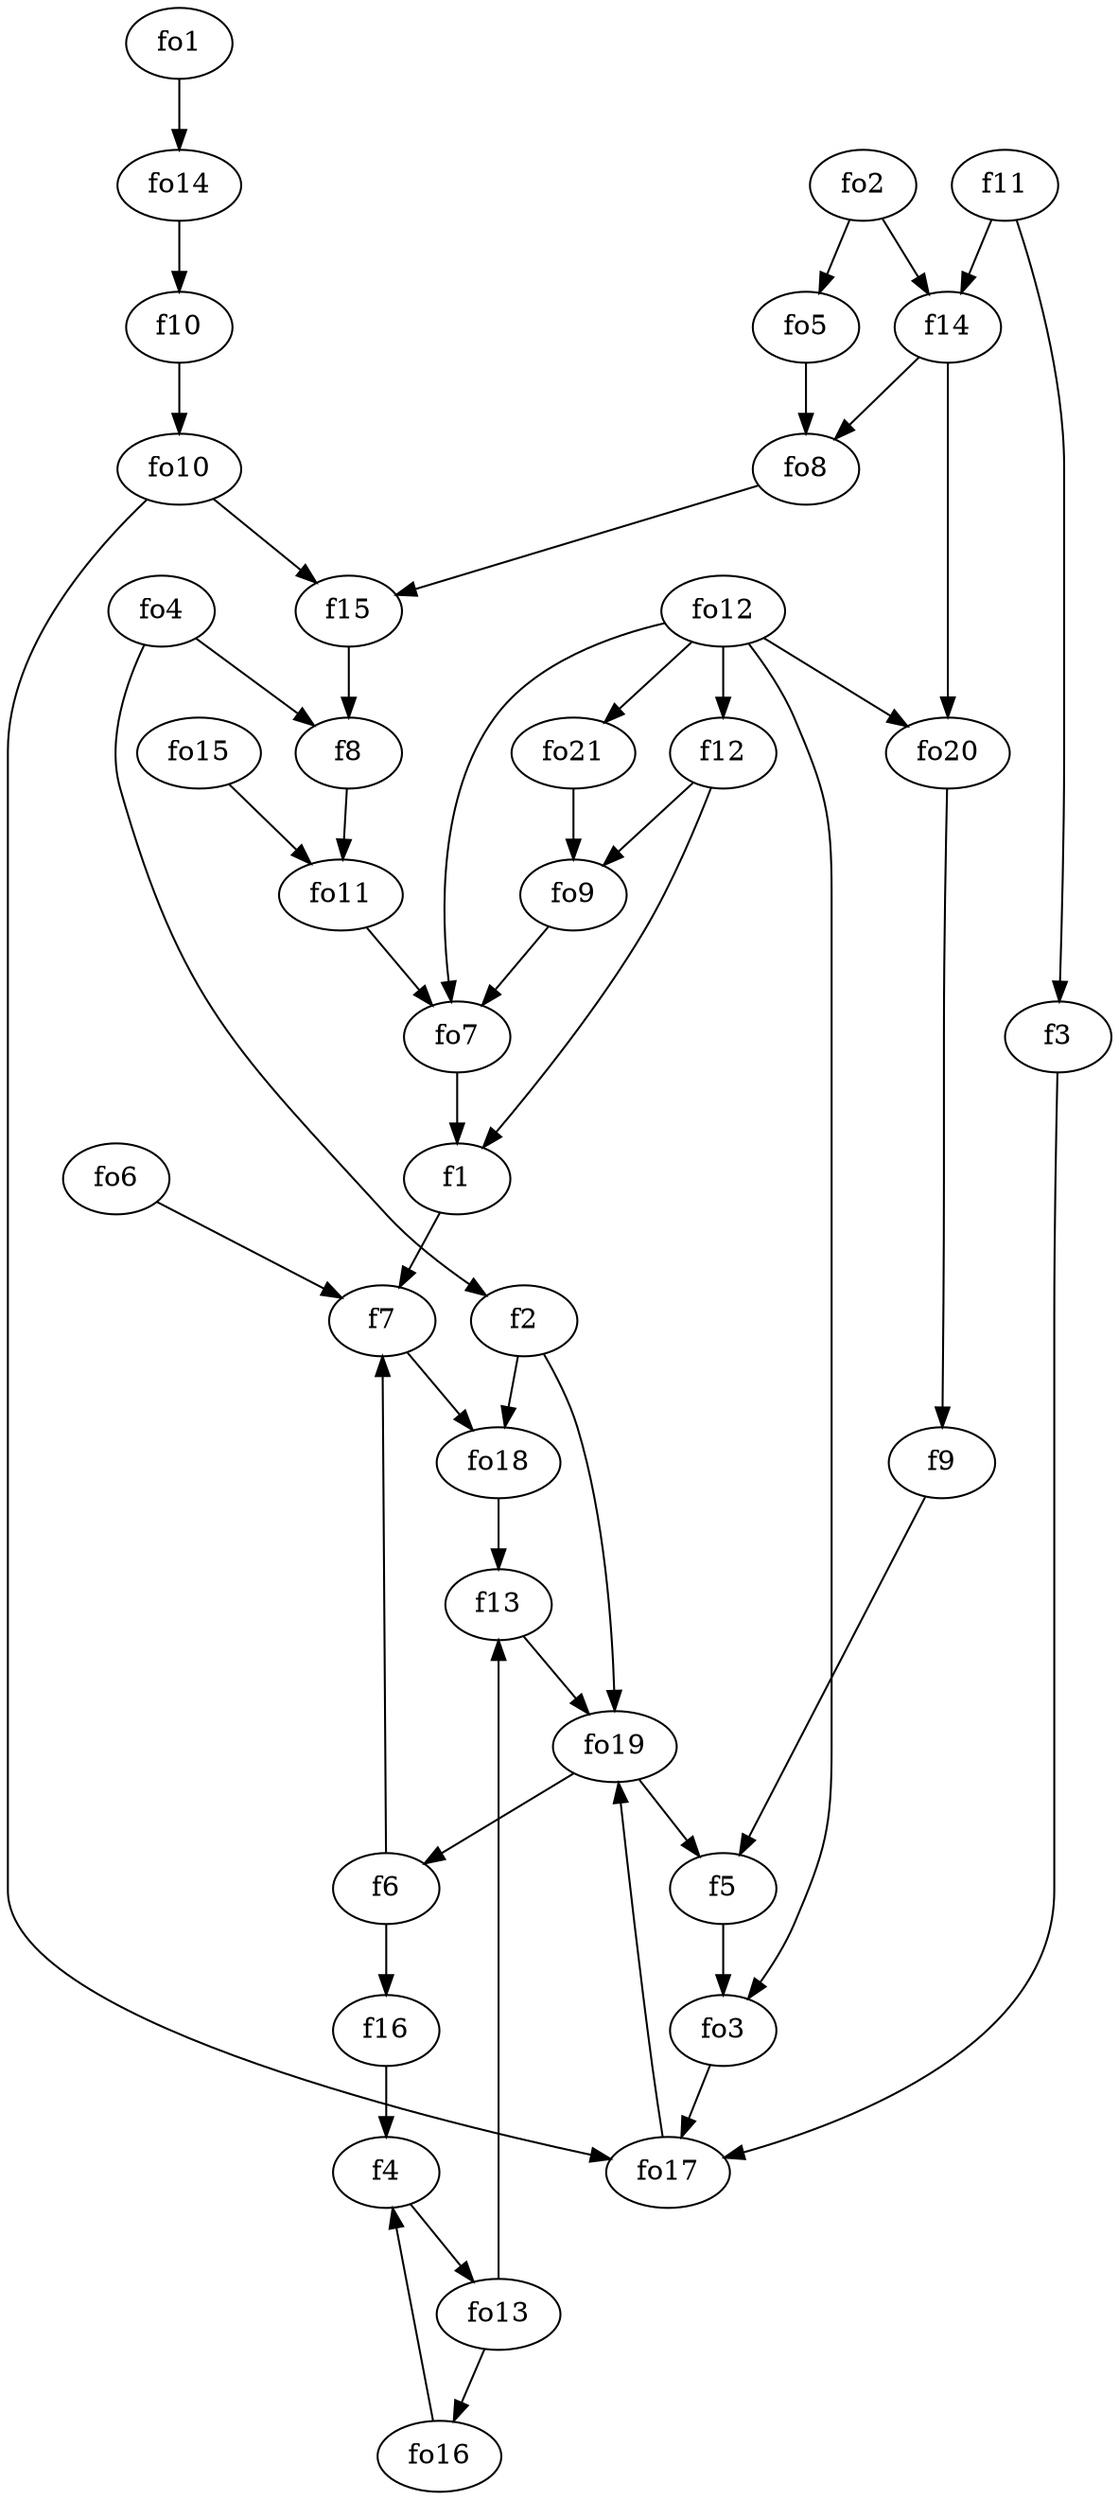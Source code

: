 strict digraph  {
f1;
f2;
f3;
f4;
f5;
f6;
f7;
f8;
f9;
f10;
f11;
f12;
f13;
f14;
f15;
f16;
fo1;
fo2;
fo3;
fo4;
fo5;
fo6;
fo7;
fo8;
fo9;
fo10;
fo11;
fo12;
fo13;
fo14;
fo15;
fo16;
fo17;
fo18;
fo19;
fo20;
fo21;
f1 -> f7  [weight=2];
f2 -> fo18  [weight=2];
f2 -> fo19  [weight=2];
f3 -> fo17  [weight=2];
f4 -> fo13  [weight=2];
f5 -> fo3  [weight=2];
f6 -> f16  [weight=2];
f6 -> f7  [weight=2];
f7 -> fo18  [weight=2];
f8 -> fo11  [weight=2];
f9 -> f5  [weight=2];
f10 -> fo10  [weight=2];
f11 -> f14  [weight=2];
f11 -> f3  [weight=2];
f12 -> fo9  [weight=2];
f12 -> f1  [weight=2];
f13 -> fo19  [weight=2];
f14 -> fo20  [weight=2];
f14 -> fo8  [weight=2];
f15 -> f8  [weight=2];
f16 -> f4  [weight=2];
fo1 -> fo14  [weight=2];
fo2 -> f14  [weight=2];
fo2 -> fo5  [weight=2];
fo3 -> fo17  [weight=2];
fo4 -> f8  [weight=2];
fo4 -> f2  [weight=2];
fo5 -> fo8  [weight=2];
fo6 -> f7  [weight=2];
fo7 -> f1  [weight=2];
fo8 -> f15  [weight=2];
fo9 -> fo7  [weight=2];
fo10 -> fo17  [weight=2];
fo10 -> f15  [weight=2];
fo11 -> fo7  [weight=2];
fo12 -> fo21  [weight=2];
fo12 -> fo3  [weight=2];
fo12 -> f12  [weight=2];
fo12 -> fo7  [weight=2];
fo12 -> fo20  [weight=2];
fo13 -> fo16  [weight=2];
fo13 -> f13  [weight=2];
fo14 -> f10  [weight=2];
fo15 -> fo11  [weight=2];
fo16 -> f4  [weight=2];
fo17 -> fo19  [weight=2];
fo18 -> f13  [weight=2];
fo19 -> f5  [weight=2];
fo19 -> f6  [weight=2];
fo20 -> f9  [weight=2];
fo21 -> fo9  [weight=2];
}
